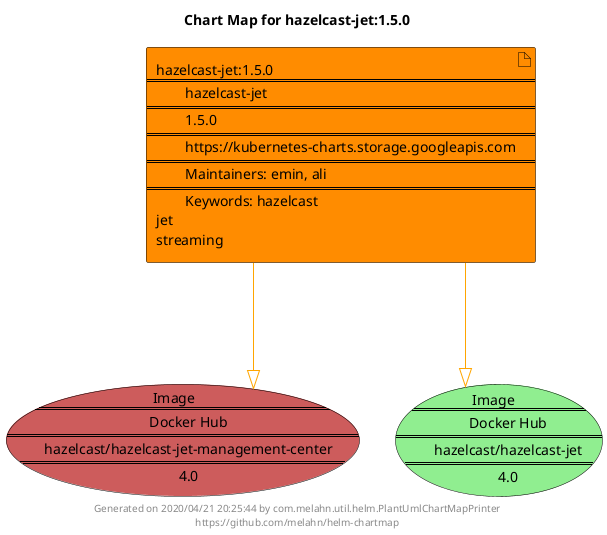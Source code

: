 @startuml
skinparam linetype ortho
skinparam backgroundColor white
skinparam usecaseBorderColor black
skinparam usecaseArrowColor LightSlateGray
skinparam artifactBorderColor black
skinparam artifactArrowColor LightSlateGray

title Chart Map for hazelcast-jet:1.5.0

'There is one referenced Helm Chart
artifact "hazelcast-jet:1.5.0\n====\n\thazelcast-jet\n====\n\t1.5.0\n====\n\thttps://kubernetes-charts.storage.googleapis.com\n====\n\tMaintainers: emin, ali\n====\n\tKeywords: hazelcast\njet\nstreaming" as hazelcast_jet_1_5_0 #Darkorange

'There are 2 referenced Docker Images
usecase "Image\n====\n\tDocker Hub\n====\n\thazelcast/hazelcast-jet-management-center\n====\n\t4.0" as hazelcast_hazelcast_jet_management_center_4_0 #IndianRed
usecase "Image\n====\n\tDocker Hub\n====\n\thazelcast/hazelcast-jet\n====\n\t4.0" as hazelcast_hazelcast_jet_4_0 #LightGreen

'Chart Dependencies
hazelcast_jet_1_5_0--[#orange]-|>hazelcast_hazelcast_jet_4_0
hazelcast_jet_1_5_0--[#orange]-|>hazelcast_hazelcast_jet_management_center_4_0

center footer Generated on 2020/04/21 20:25:44 by com.melahn.util.helm.PlantUmlChartMapPrinter\nhttps://github.com/melahn/helm-chartmap
@enduml
